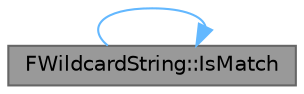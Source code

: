 digraph "FWildcardString::IsMatch"
{
 // INTERACTIVE_SVG=YES
 // LATEX_PDF_SIZE
  bgcolor="transparent";
  edge [fontname=Helvetica,fontsize=10,labelfontname=Helvetica,labelfontsize=10];
  node [fontname=Helvetica,fontsize=10,shape=box,height=0.2,width=0.4];
  rankdir="LR";
  Node1 [id="Node000001",label="FWildcardString::IsMatch",height=0.2,width=0.4,color="gray40", fillcolor="grey60", style="filled", fontcolor="black",tooltip="Matches the given input string to this wild card pattern."];
  Node1 -> Node1 [id="edge1_Node000001_Node000001",color="steelblue1",style="solid",tooltip=" "];
}
